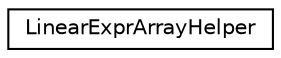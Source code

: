 digraph "Graphical Class Hierarchy"
{
 // LATEX_PDF_SIZE
  edge [fontname="Helvetica",fontsize="10",labelfontname="Helvetica",labelfontsize="10"];
  node [fontname="Helvetica",fontsize="10",shape=record];
  rankdir="LR";
  Node0 [label="LinearExprArrayHelper",height=0.2,width=0.4,color="black", fillcolor="white", style="filled",URL="$classGoogle_1_1OrTools_1_1LinearSolver_1_1LinearExprArrayHelper.html",tooltip=" "];
}
